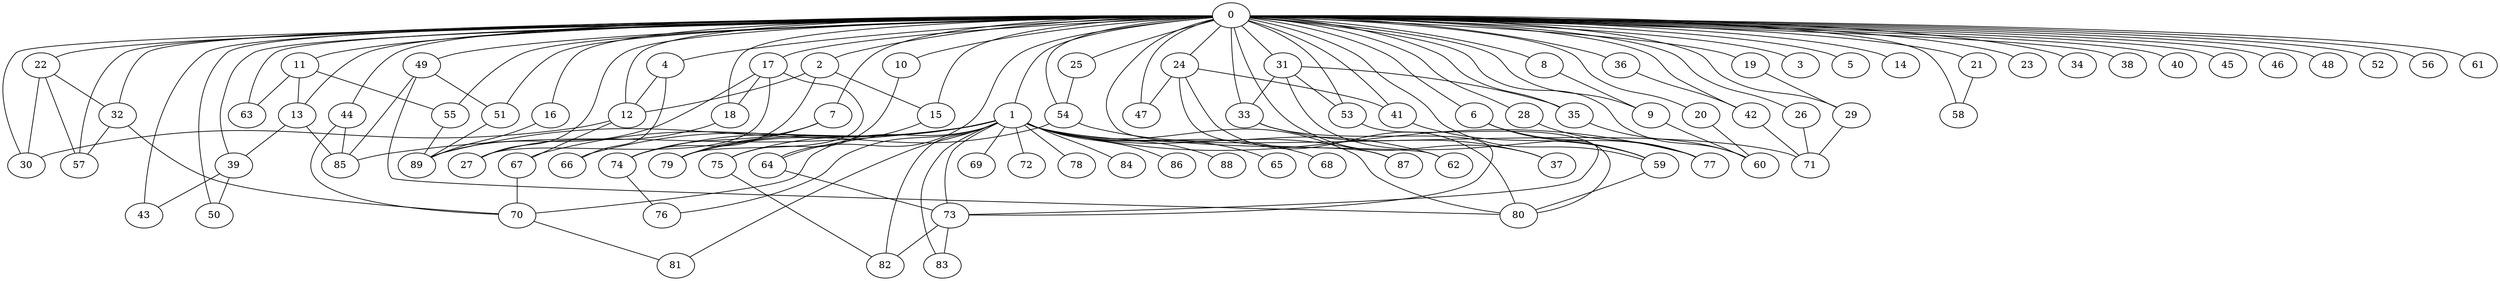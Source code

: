 
graph graphname {
    0 -- 1
0 -- 2
0 -- 3
0 -- 4
0 -- 5
0 -- 6
0 -- 7
0 -- 8
0 -- 9
0 -- 10
0 -- 11
0 -- 12
0 -- 13
0 -- 14
0 -- 15
0 -- 16
0 -- 17
0 -- 18
0 -- 19
0 -- 20
0 -- 21
0 -- 22
0 -- 23
0 -- 24
0 -- 25
0 -- 26
0 -- 27
0 -- 28
0 -- 29
0 -- 30
0 -- 31
0 -- 32
0 -- 33
0 -- 34
0 -- 35
0 -- 36
0 -- 37
0 -- 38
0 -- 39
0 -- 40
0 -- 41
0 -- 42
0 -- 43
0 -- 44
0 -- 45
0 -- 46
0 -- 47
0 -- 48
0 -- 49
0 -- 50
0 -- 51
0 -- 52
0 -- 53
0 -- 54
0 -- 55
0 -- 56
0 -- 57
0 -- 58
0 -- 59
0 -- 60
0 -- 61
0 -- 62
0 -- 63
0 -- 64
1 -- 65
1 -- 66
1 -- 67
1 -- 68
1 -- 69
1 -- 70
1 -- 71
1 -- 72
1 -- 73
1 -- 74
1 -- 75
1 -- 76
1 -- 77
1 -- 78
1 -- 79
1 -- 80
1 -- 81
1 -- 82
1 -- 83
1 -- 84
1 -- 85
1 -- 86
1 -- 87
1 -- 88
1 -- 89
2 -- 74
2 -- 12
2 -- 15
4 -- 12
4 -- 66
6 -- 77
6 -- 59
7 -- 79
7 -- 74
8 -- 9
9 -- 60
10 -- 75
11 -- 55
11 -- 13
11 -- 63
12 -- 30
12 -- 67
13 -- 39
13 -- 85
15 -- 64
16 -- 89
17 -- 89
17 -- 27
17 -- 79
17 -- 18
18 -- 27
19 -- 29
20 -- 60
21 -- 58
22 -- 57
22 -- 30
22 -- 32
24 -- 41
24 -- 80
24 -- 47
24 -- 87
25 -- 54
26 -- 71
28 -- 77
29 -- 71
31 -- 35
31 -- 53
31 -- 73
31 -- 33
32 -- 57
32 -- 70
33 -- 73
33 -- 37
35 -- 60
36 -- 42
39 -- 50
39 -- 43
41 -- 59
42 -- 71
44 -- 70
44 -- 85
49 -- 51
49 -- 85
49 -- 80
51 -- 89
53 -- 80
54 -- 79
54 -- 62
55 -- 89
59 -- 80
64 -- 73
67 -- 70
70 -- 81
73 -- 82
73 -- 83
74 -- 76
75 -- 82

}
